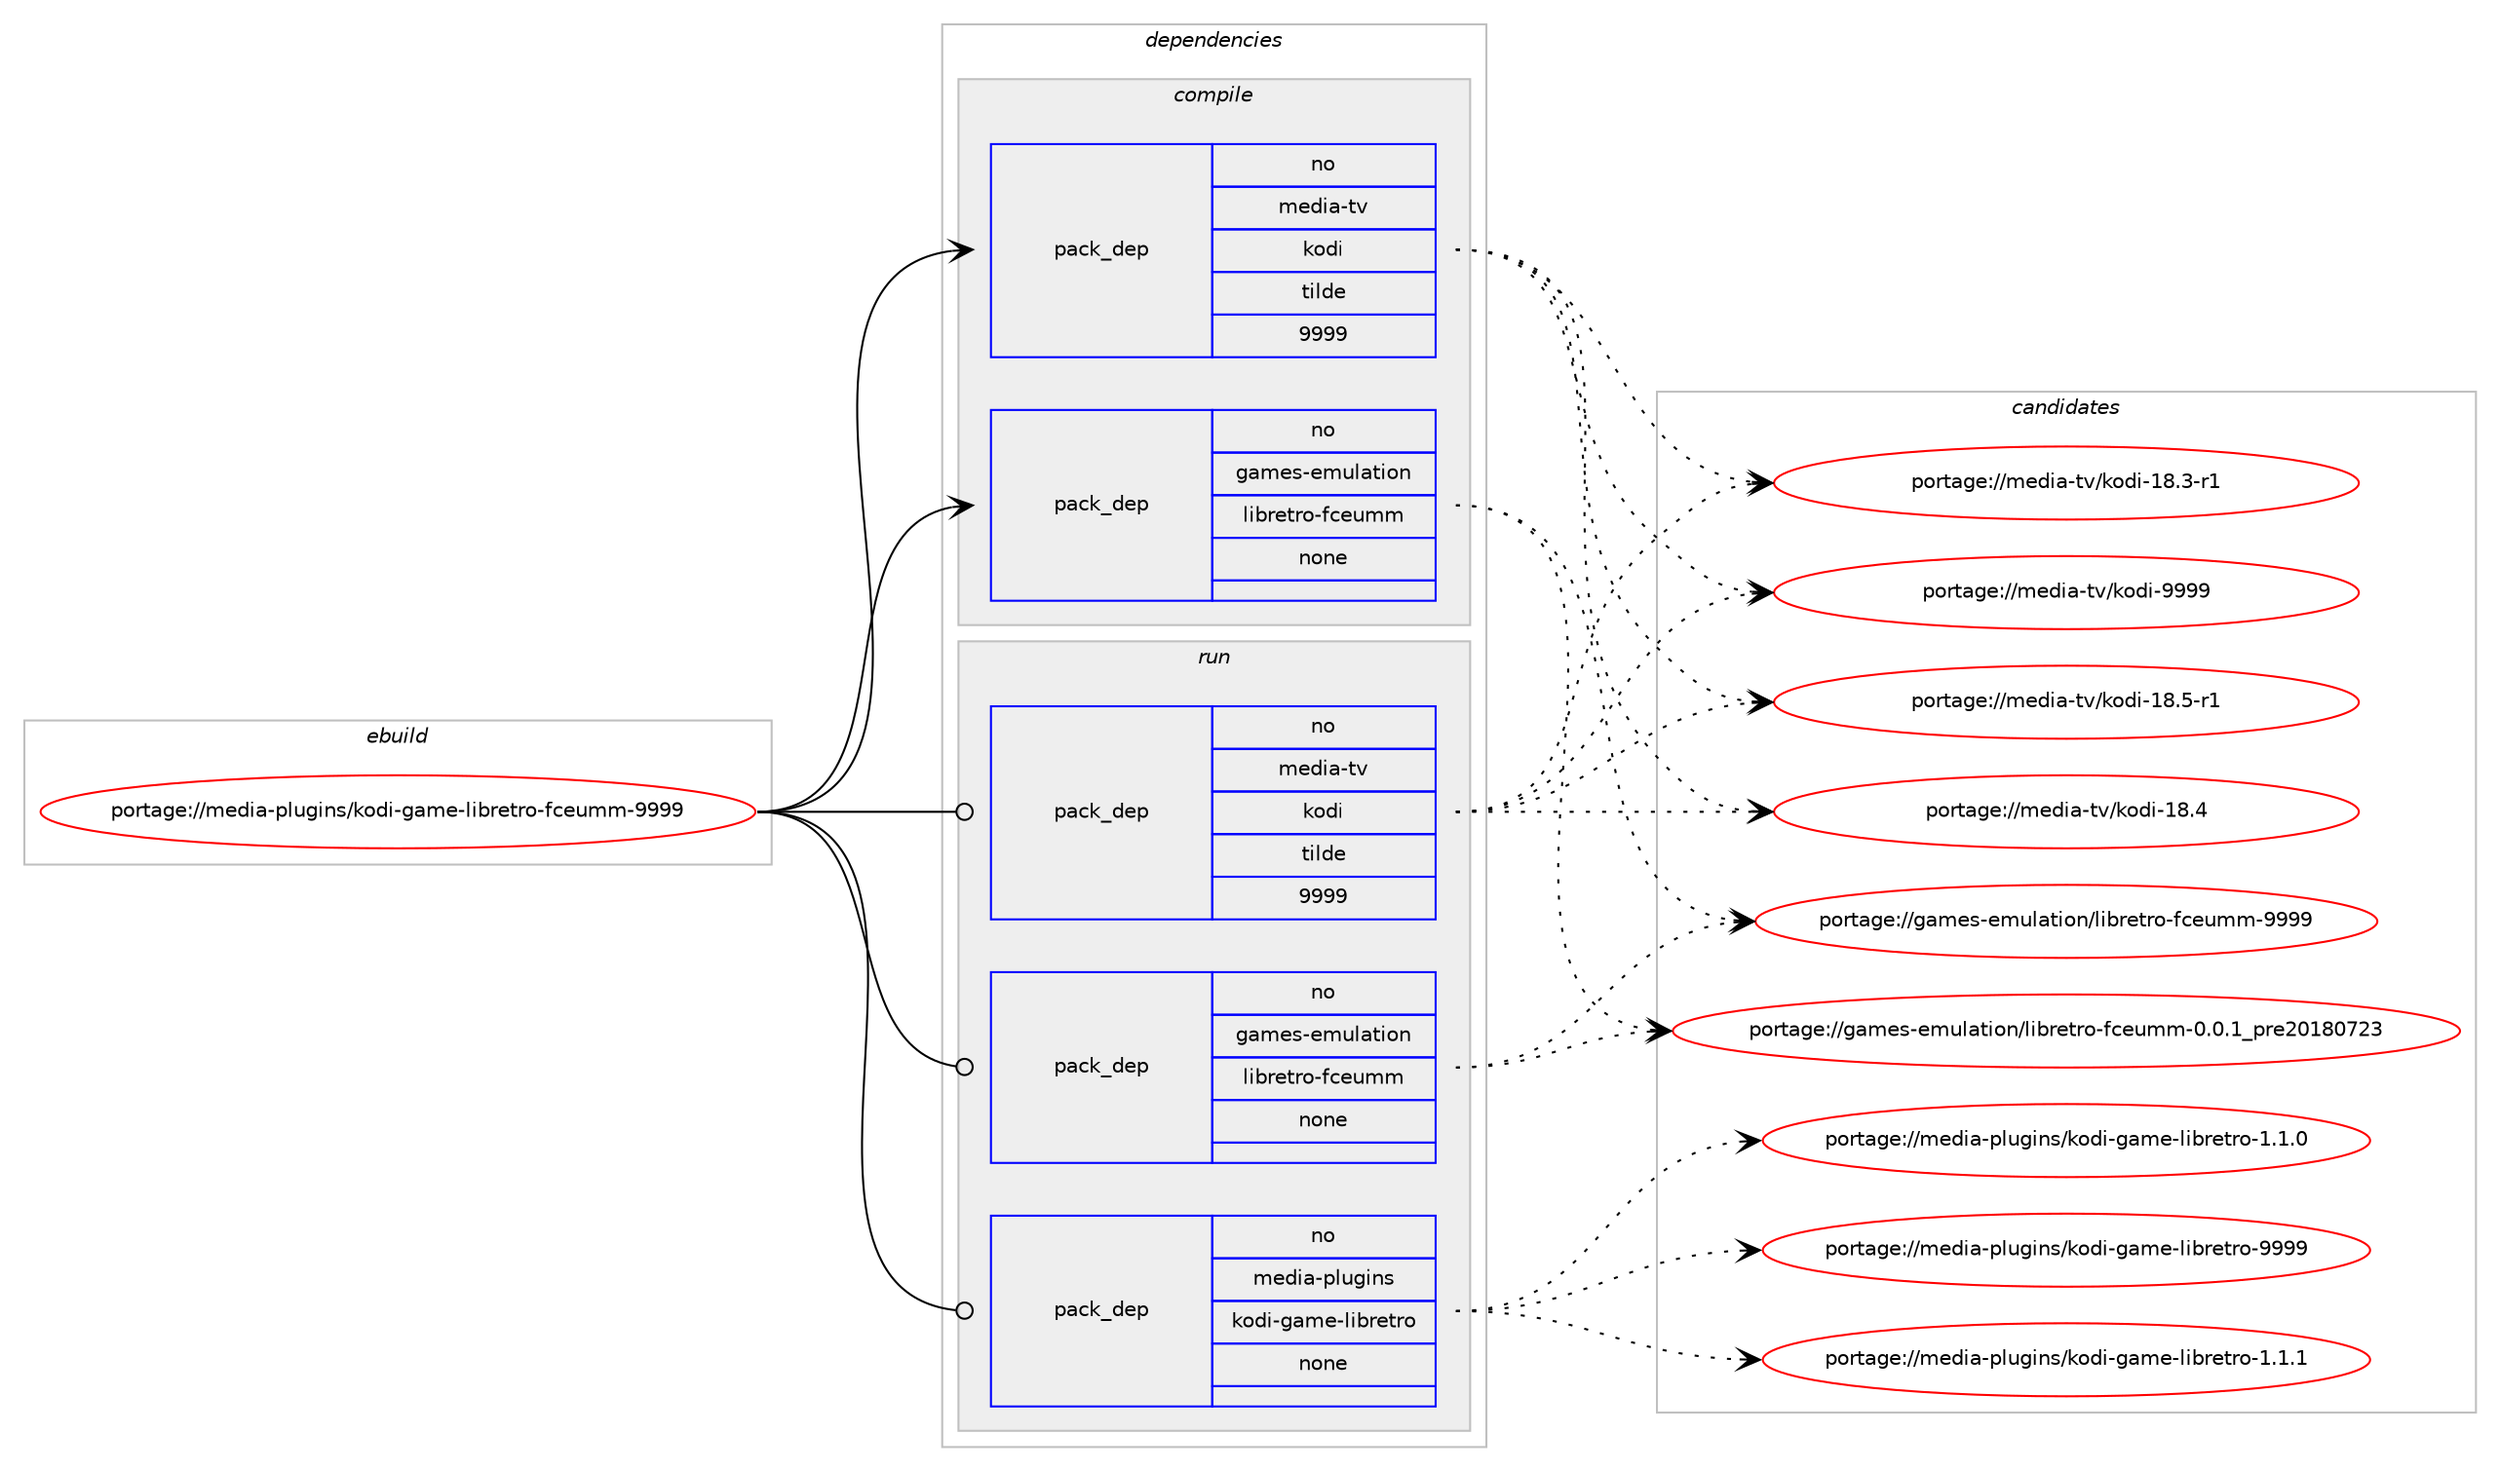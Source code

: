 digraph prolog {

# *************
# Graph options
# *************

newrank=true;
concentrate=true;
compound=true;
graph [rankdir=LR,fontname=Helvetica,fontsize=10,ranksep=1.5];#, ranksep=2.5, nodesep=0.2];
edge  [arrowhead=vee];
node  [fontname=Helvetica,fontsize=10];

# **********
# The ebuild
# **********

subgraph cluster_leftcol {
color=gray;
label=<<i>ebuild</i>>;
id [label="portage://media-plugins/kodi-game-libretro-fceumm-9999", color=red, width=4, href="../media-plugins/kodi-game-libretro-fceumm-9999.svg"];
}

# ****************
# The dependencies
# ****************

subgraph cluster_midcol {
color=gray;
label=<<i>dependencies</i>>;
subgraph cluster_compile {
fillcolor="#eeeeee";
style=filled;
label=<<i>compile</i>>;
subgraph pack152619 {
dependency200843 [label=<<TABLE BORDER="0" CELLBORDER="1" CELLSPACING="0" CELLPADDING="4" WIDTH="220"><TR><TD ROWSPAN="6" CELLPADDING="30">pack_dep</TD></TR><TR><TD WIDTH="110">no</TD></TR><TR><TD>games-emulation</TD></TR><TR><TD>libretro-fceumm</TD></TR><TR><TD>none</TD></TR><TR><TD></TD></TR></TABLE>>, shape=none, color=blue];
}
id:e -> dependency200843:w [weight=20,style="solid",arrowhead="vee"];
subgraph pack152620 {
dependency200844 [label=<<TABLE BORDER="0" CELLBORDER="1" CELLSPACING="0" CELLPADDING="4" WIDTH="220"><TR><TD ROWSPAN="6" CELLPADDING="30">pack_dep</TD></TR><TR><TD WIDTH="110">no</TD></TR><TR><TD>media-tv</TD></TR><TR><TD>kodi</TD></TR><TR><TD>tilde</TD></TR><TR><TD>9999</TD></TR></TABLE>>, shape=none, color=blue];
}
id:e -> dependency200844:w [weight=20,style="solid",arrowhead="vee"];
}
subgraph cluster_compileandrun {
fillcolor="#eeeeee";
style=filled;
label=<<i>compile and run</i>>;
}
subgraph cluster_run {
fillcolor="#eeeeee";
style=filled;
label=<<i>run</i>>;
subgraph pack152621 {
dependency200845 [label=<<TABLE BORDER="0" CELLBORDER="1" CELLSPACING="0" CELLPADDING="4" WIDTH="220"><TR><TD ROWSPAN="6" CELLPADDING="30">pack_dep</TD></TR><TR><TD WIDTH="110">no</TD></TR><TR><TD>games-emulation</TD></TR><TR><TD>libretro-fceumm</TD></TR><TR><TD>none</TD></TR><TR><TD></TD></TR></TABLE>>, shape=none, color=blue];
}
id:e -> dependency200845:w [weight=20,style="solid",arrowhead="odot"];
subgraph pack152622 {
dependency200846 [label=<<TABLE BORDER="0" CELLBORDER="1" CELLSPACING="0" CELLPADDING="4" WIDTH="220"><TR><TD ROWSPAN="6" CELLPADDING="30">pack_dep</TD></TR><TR><TD WIDTH="110">no</TD></TR><TR><TD>media-plugins</TD></TR><TR><TD>kodi-game-libretro</TD></TR><TR><TD>none</TD></TR><TR><TD></TD></TR></TABLE>>, shape=none, color=blue];
}
id:e -> dependency200846:w [weight=20,style="solid",arrowhead="odot"];
subgraph pack152623 {
dependency200847 [label=<<TABLE BORDER="0" CELLBORDER="1" CELLSPACING="0" CELLPADDING="4" WIDTH="220"><TR><TD ROWSPAN="6" CELLPADDING="30">pack_dep</TD></TR><TR><TD WIDTH="110">no</TD></TR><TR><TD>media-tv</TD></TR><TR><TD>kodi</TD></TR><TR><TD>tilde</TD></TR><TR><TD>9999</TD></TR></TABLE>>, shape=none, color=blue];
}
id:e -> dependency200847:w [weight=20,style="solid",arrowhead="odot"];
}
}

# **************
# The candidates
# **************

subgraph cluster_choices {
rank=same;
color=gray;
label=<<i>candidates</i>>;

subgraph choice152619 {
color=black;
nodesep=1;
choice103971091011154510110911710897116105111110471081059811410111611411145102991011171091094557575757 [label="portage://games-emulation/libretro-fceumm-9999", color=red, width=4,href="../games-emulation/libretro-fceumm-9999.svg"];
choice10397109101115451011091171089711610511111047108105981141011161141114510299101117109109454846484649951121141015048495648555051 [label="portage://games-emulation/libretro-fceumm-0.0.1_pre20180723", color=red, width=4,href="../games-emulation/libretro-fceumm-0.0.1_pre20180723.svg"];
dependency200843:e -> choice103971091011154510110911710897116105111110471081059811410111611411145102991011171091094557575757:w [style=dotted,weight="100"];
dependency200843:e -> choice10397109101115451011091171089711610511111047108105981141011161141114510299101117109109454846484649951121141015048495648555051:w [style=dotted,weight="100"];
}
subgraph choice152620 {
color=black;
nodesep=1;
choice1091011001059745116118471071111001054557575757 [label="portage://media-tv/kodi-9999", color=red, width=4,href="../media-tv/kodi-9999.svg"];
choice10910110010597451161184710711110010545495646534511449 [label="portage://media-tv/kodi-18.5-r1", color=red, width=4,href="../media-tv/kodi-18.5-r1.svg"];
choice1091011001059745116118471071111001054549564652 [label="portage://media-tv/kodi-18.4", color=red, width=4,href="../media-tv/kodi-18.4.svg"];
choice10910110010597451161184710711110010545495646514511449 [label="portage://media-tv/kodi-18.3-r1", color=red, width=4,href="../media-tv/kodi-18.3-r1.svg"];
dependency200844:e -> choice1091011001059745116118471071111001054557575757:w [style=dotted,weight="100"];
dependency200844:e -> choice10910110010597451161184710711110010545495646534511449:w [style=dotted,weight="100"];
dependency200844:e -> choice1091011001059745116118471071111001054549564652:w [style=dotted,weight="100"];
dependency200844:e -> choice10910110010597451161184710711110010545495646514511449:w [style=dotted,weight="100"];
}
subgraph choice152621 {
color=black;
nodesep=1;
choice103971091011154510110911710897116105111110471081059811410111611411145102991011171091094557575757 [label="portage://games-emulation/libretro-fceumm-9999", color=red, width=4,href="../games-emulation/libretro-fceumm-9999.svg"];
choice10397109101115451011091171089711610511111047108105981141011161141114510299101117109109454846484649951121141015048495648555051 [label="portage://games-emulation/libretro-fceumm-0.0.1_pre20180723", color=red, width=4,href="../games-emulation/libretro-fceumm-0.0.1_pre20180723.svg"];
dependency200845:e -> choice103971091011154510110911710897116105111110471081059811410111611411145102991011171091094557575757:w [style=dotted,weight="100"];
dependency200845:e -> choice10397109101115451011091171089711610511111047108105981141011161141114510299101117109109454846484649951121141015048495648555051:w [style=dotted,weight="100"];
}
subgraph choice152622 {
color=black;
nodesep=1;
choice109101100105974511210811710310511011547107111100105451039710910145108105981141011161141114557575757 [label="portage://media-plugins/kodi-game-libretro-9999", color=red, width=4,href="../media-plugins/kodi-game-libretro-9999.svg"];
choice10910110010597451121081171031051101154710711110010545103971091014510810598114101116114111454946494649 [label="portage://media-plugins/kodi-game-libretro-1.1.1", color=red, width=4,href="../media-plugins/kodi-game-libretro-1.1.1.svg"];
choice10910110010597451121081171031051101154710711110010545103971091014510810598114101116114111454946494648 [label="portage://media-plugins/kodi-game-libretro-1.1.0", color=red, width=4,href="../media-plugins/kodi-game-libretro-1.1.0.svg"];
dependency200846:e -> choice109101100105974511210811710310511011547107111100105451039710910145108105981141011161141114557575757:w [style=dotted,weight="100"];
dependency200846:e -> choice10910110010597451121081171031051101154710711110010545103971091014510810598114101116114111454946494649:w [style=dotted,weight="100"];
dependency200846:e -> choice10910110010597451121081171031051101154710711110010545103971091014510810598114101116114111454946494648:w [style=dotted,weight="100"];
}
subgraph choice152623 {
color=black;
nodesep=1;
choice1091011001059745116118471071111001054557575757 [label="portage://media-tv/kodi-9999", color=red, width=4,href="../media-tv/kodi-9999.svg"];
choice10910110010597451161184710711110010545495646534511449 [label="portage://media-tv/kodi-18.5-r1", color=red, width=4,href="../media-tv/kodi-18.5-r1.svg"];
choice1091011001059745116118471071111001054549564652 [label="portage://media-tv/kodi-18.4", color=red, width=4,href="../media-tv/kodi-18.4.svg"];
choice10910110010597451161184710711110010545495646514511449 [label="portage://media-tv/kodi-18.3-r1", color=red, width=4,href="../media-tv/kodi-18.3-r1.svg"];
dependency200847:e -> choice1091011001059745116118471071111001054557575757:w [style=dotted,weight="100"];
dependency200847:e -> choice10910110010597451161184710711110010545495646534511449:w [style=dotted,weight="100"];
dependency200847:e -> choice1091011001059745116118471071111001054549564652:w [style=dotted,weight="100"];
dependency200847:e -> choice10910110010597451161184710711110010545495646514511449:w [style=dotted,weight="100"];
}
}

}
